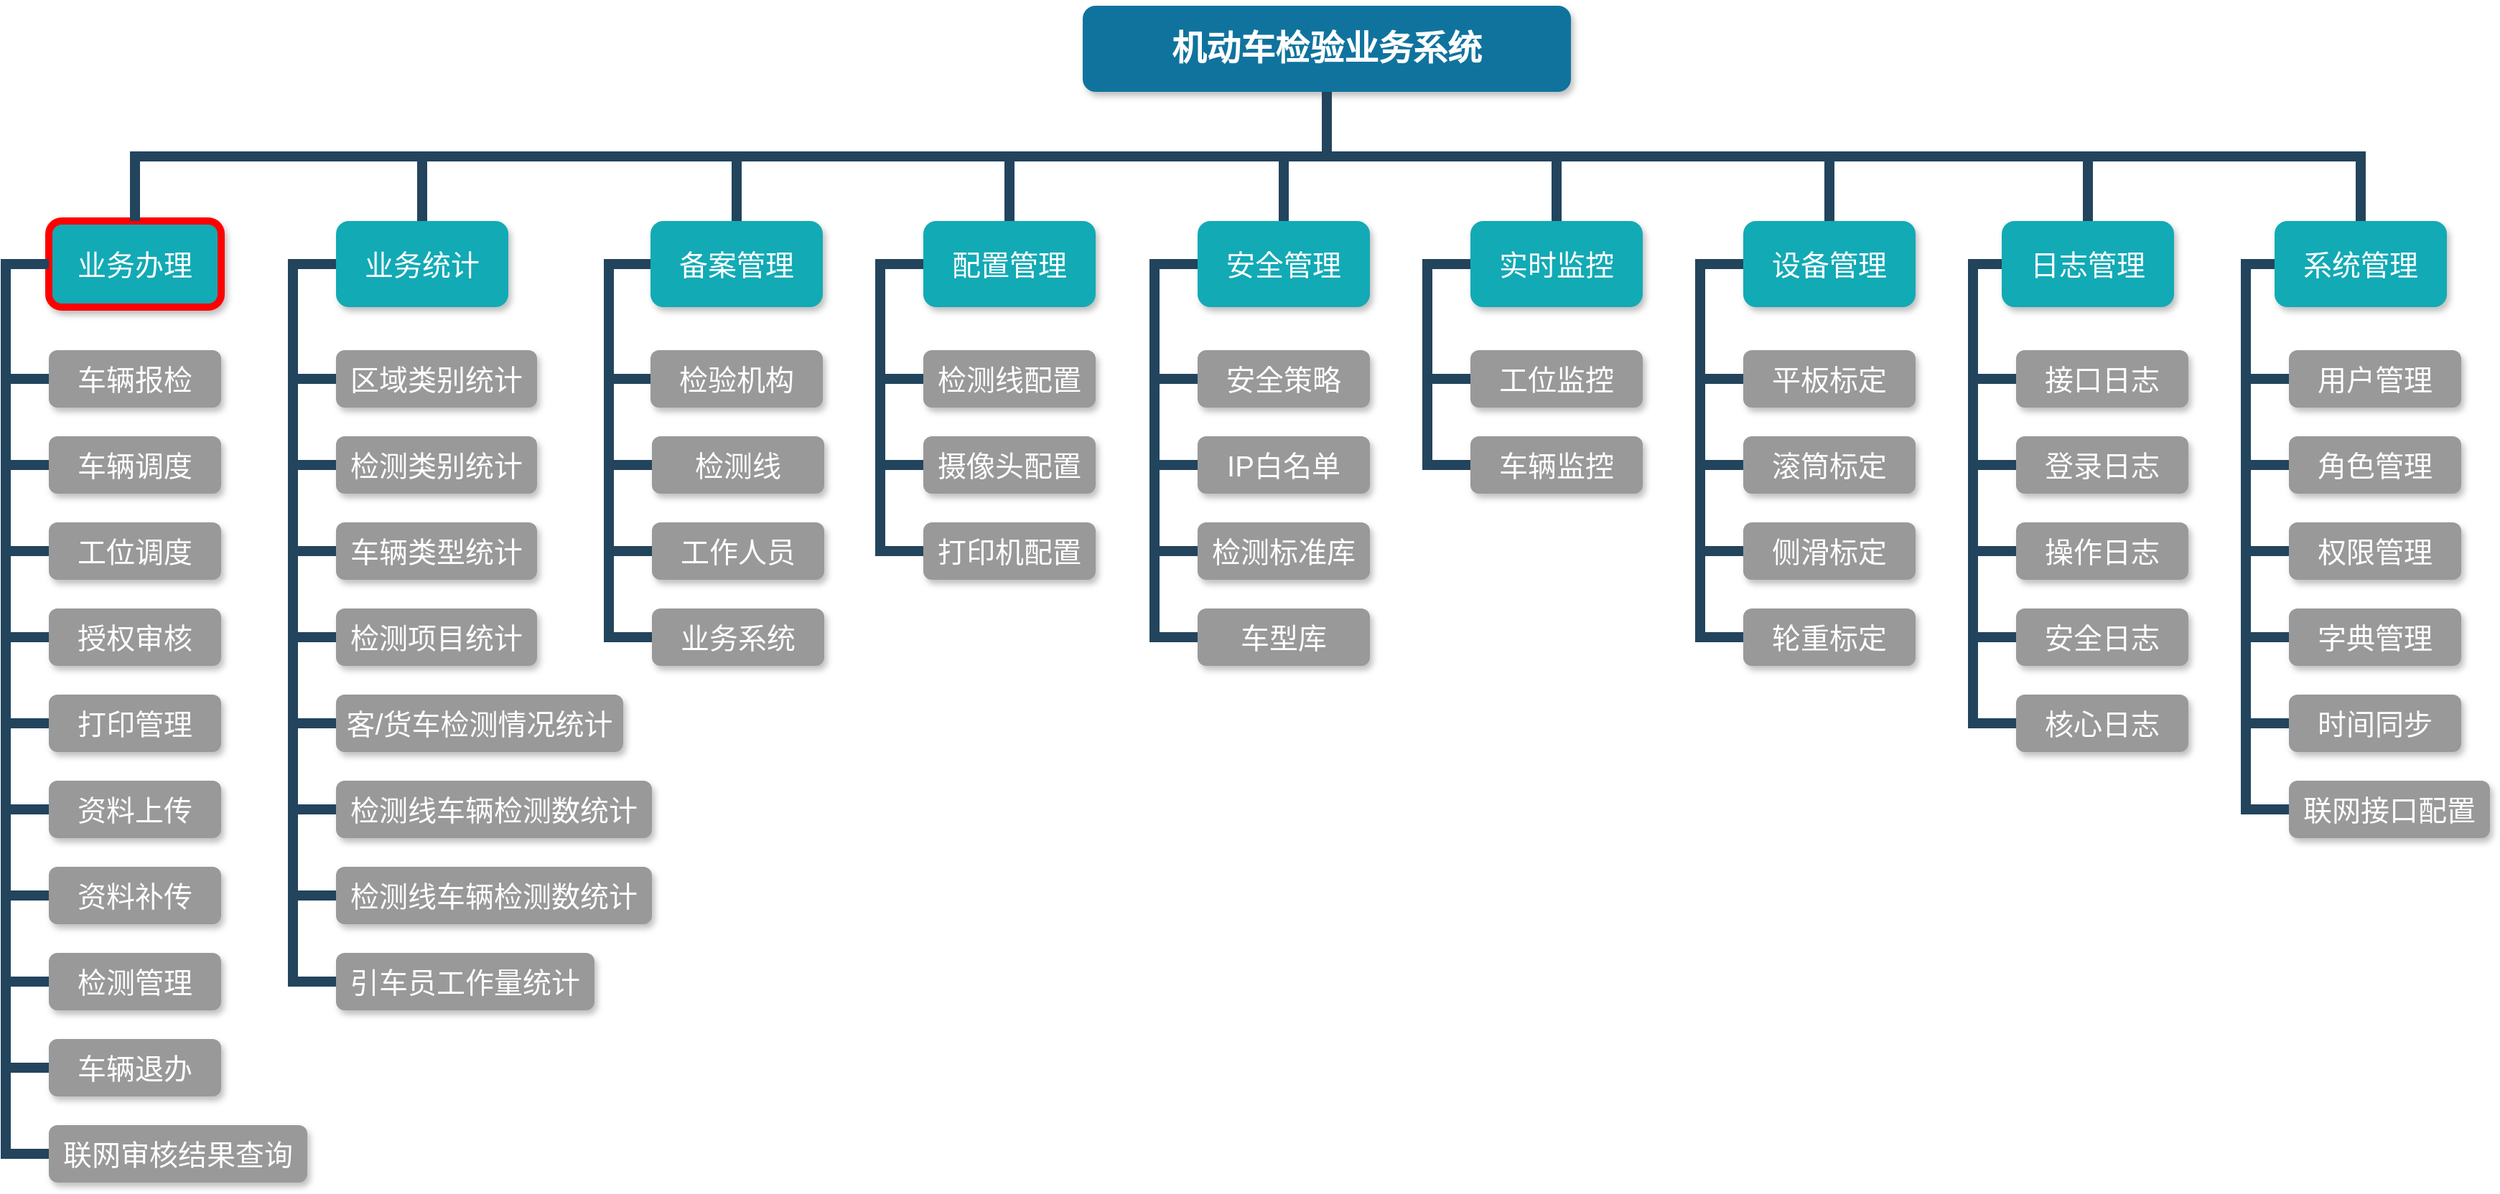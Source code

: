 <mxfile version="14.4.2" type="github">
  <diagram name="Page-1" id="64c3da0e-402f-94eb-ee01-a36477274f13">
    <mxGraphModel dx="2164" dy="1130" grid="1" gridSize="10" guides="1" tooltips="1" connect="1" arrows="1" fold="1" page="1" pageScale="1" pageWidth="1169" pageHeight="826" background="#ffffff" math="0" shadow="0">
      <root>
        <mxCell id="0" />
        <mxCell id="1" parent="0" />
        <mxCell id="2" value="机动车检验业务系统" style="whiteSpace=wrap;rounded=1;shadow=1;fillColor=#10739E;strokeColor=none;fontColor=#FFFFFF;fontStyle=1;fontSize=24;strokeWidth=7;" parent="1" vertex="1">
          <mxGeometry x="1160" y="60" width="340" height="60" as="geometry" />
        </mxCell>
        <mxCell id="10" value="业务办理" style="whiteSpace=wrap;rounded=1;fillColor=#12AAB5;shadow=1;fontColor=#FFFFFF;fontSize=20;strokeWidth=5;strokeColor=#FF0000;" parent="1" vertex="1">
          <mxGeometry x="440" y="210.0" width="120" height="60" as="geometry" />
        </mxCell>
        <mxCell id="12" value="业务统计" style="whiteSpace=wrap;rounded=1;fillColor=#12AAB5;strokeColor=none;shadow=1;fontColor=#FFFFFF;fontSize=20;strokeWidth=7;" parent="1" vertex="1">
          <mxGeometry x="640" y="210.0" width="120" height="60" as="geometry" />
        </mxCell>
        <mxCell id="23" value="车辆报检" style="whiteSpace=wrap;rounded=1;fillColor=#999999;strokeColor=none;shadow=1;fontColor=#FFFFFF;fontStyle=0;strokeWidth=7;fontSize=20;" parent="1" vertex="1">
          <mxGeometry x="440" y="300" width="120" height="40" as="geometry" />
        </mxCell>
        <mxCell id="24" value="车辆调度" style="whiteSpace=wrap;rounded=1;fillColor=#999999;strokeColor=none;shadow=1;fontColor=#FFFFFF;fontStyle=0;strokeWidth=7;fontSize=20;" parent="1" vertex="1">
          <mxGeometry x="440" y="360" width="120" height="40" as="geometry" />
        </mxCell>
        <mxCell id="25" value="工位调度" style="whiteSpace=wrap;rounded=1;fillColor=#999999;strokeColor=none;shadow=1;fontColor=#FFFFFF;fontStyle=0;strokeWidth=7;fontSize=20;" parent="1" vertex="1">
          <mxGeometry x="440" y="420" width="120" height="40" as="geometry" />
        </mxCell>
        <mxCell id="26" value="授权审核" style="whiteSpace=wrap;rounded=1;fillColor=#999999;strokeColor=none;shadow=1;fontColor=#FFFFFF;fontStyle=0;strokeWidth=7;fontSize=20;" parent="1" vertex="1">
          <mxGeometry x="440" y="480" width="120" height="40" as="geometry" />
        </mxCell>
        <mxCell id="27" value="打印管理" style="whiteSpace=wrap;rounded=1;fillColor=#999999;strokeColor=none;shadow=1;fontColor=#FFFFFF;fontStyle=0;strokeWidth=7;fontSize=20;" parent="1" vertex="1">
          <mxGeometry x="440" y="540" width="120" height="40" as="geometry" />
        </mxCell>
        <mxCell id="38" value="区域类别统计" style="whiteSpace=wrap;rounded=1;fillColor=#999999;strokeColor=none;shadow=1;fontColor=#FFFFFF;fontStyle=0;strokeWidth=7;fontSize=20;" parent="1" vertex="1">
          <mxGeometry x="640" y="300" width="140" height="40" as="geometry" />
        </mxCell>
        <mxCell id="39" value="检测类别统计" style="whiteSpace=wrap;rounded=1;fillColor=#999999;strokeColor=none;shadow=1;fontColor=#FFFFFF;fontStyle=0;strokeWidth=7;fontSize=20;" parent="1" vertex="1">
          <mxGeometry x="640" y="360" width="140" height="40" as="geometry" />
        </mxCell>
        <mxCell id="40" value="车辆类型统计" style="whiteSpace=wrap;rounded=1;fillColor=#999999;strokeColor=none;shadow=1;fontColor=#FFFFFF;fontStyle=0;strokeWidth=7;fontSize=20;" parent="1" vertex="1">
          <mxGeometry x="640" y="420" width="140" height="40" as="geometry" />
        </mxCell>
        <mxCell id="41" value="检测项目统计" style="whiteSpace=wrap;rounded=1;fillColor=#999999;strokeColor=none;shadow=1;fontColor=#FFFFFF;fontStyle=0;strokeWidth=7;fontSize=20;" parent="1" vertex="1">
          <mxGeometry x="640" y="480" width="140" height="40" as="geometry" />
        </mxCell>
        <mxCell id="42" value="客/货车检测情况统计" style="whiteSpace=wrap;rounded=1;fillColor=#999999;strokeColor=none;shadow=1;fontColor=#FFFFFF;fontStyle=0;strokeWidth=7;fontSize=20;" parent="1" vertex="1">
          <mxGeometry x="640" y="540" width="200" height="40" as="geometry" />
        </mxCell>
        <mxCell id="43" value="备案管理" style="whiteSpace=wrap;rounded=1;fillColor=#12AAB5;strokeColor=none;shadow=1;fontColor=#FFFFFF;fontSize=20;strokeWidth=7;" parent="1" vertex="1">
          <mxGeometry x="859.0" y="210.0" width="120" height="60" as="geometry" />
        </mxCell>
        <mxCell id="44" value="配置管理" style="whiteSpace=wrap;rounded=1;fillColor=#12AAB5;strokeColor=none;shadow=1;fontColor=#FFFFFF;fontSize=20;strokeWidth=7;" parent="1" vertex="1">
          <mxGeometry x="1049.0" y="210.0" width="120" height="60" as="geometry" />
        </mxCell>
        <mxCell id="45" value="检验机构" style="whiteSpace=wrap;rounded=1;fillColor=#999999;strokeColor=none;shadow=1;fontColor=#FFFFFF;fontStyle=0;strokeWidth=7;fontSize=20;" parent="1" vertex="1">
          <mxGeometry x="859" y="300" width="120" height="40" as="geometry" />
        </mxCell>
        <mxCell id="46" value="检测线" style="whiteSpace=wrap;rounded=1;fillColor=#999999;strokeColor=none;shadow=1;fontColor=#FFFFFF;fontStyle=0;strokeWidth=7;fontSize=20;" parent="1" vertex="1">
          <mxGeometry x="860" y="360" width="120" height="40" as="geometry" />
        </mxCell>
        <mxCell id="47" value="工作人员" style="whiteSpace=wrap;rounded=1;fillColor=#999999;strokeColor=none;shadow=1;fontColor=#FFFFFF;fontStyle=0;strokeWidth=7;fontSize=20;" parent="1" vertex="1">
          <mxGeometry x="860" y="420" width="120" height="40" as="geometry" />
        </mxCell>
        <mxCell id="48" value="业务系统" style="whiteSpace=wrap;rounded=1;fillColor=#999999;strokeColor=none;shadow=1;fontColor=#FFFFFF;fontStyle=0;strokeWidth=7;fontSize=20;" parent="1" vertex="1">
          <mxGeometry x="860" y="480" width="120" height="40" as="geometry" />
        </mxCell>
        <mxCell id="50" value="检测线配置" style="whiteSpace=wrap;rounded=1;fillColor=#999999;strokeColor=none;shadow=1;fontColor=#FFFFFF;fontStyle=0;strokeWidth=7;fontSize=20;" parent="1" vertex="1">
          <mxGeometry x="1049" y="300" width="120" height="40" as="geometry" />
        </mxCell>
        <mxCell id="51" value="摄像头配置" style="whiteSpace=wrap;rounded=1;fillColor=#999999;strokeColor=none;shadow=1;fontColor=#FFFFFF;fontStyle=0;strokeWidth=7;fontSize=20;" parent="1" vertex="1">
          <mxGeometry x="1049" y="360" width="120" height="40" as="geometry" />
        </mxCell>
        <mxCell id="52" value="打印机配置" style="whiteSpace=wrap;rounded=1;fillColor=#999999;strokeColor=none;shadow=1;fontColor=#FFFFFF;fontStyle=0;strokeWidth=7;fontSize=20;" parent="1" vertex="1">
          <mxGeometry x="1049" y="420" width="120" height="40" as="geometry" />
        </mxCell>
        <mxCell id="105" value="" style="edgeStyle=elbowEdgeStyle;elbow=horizontal;rounded=0;fontColor=#000000;endArrow=none;endFill=0;strokeWidth=7;strokeColor=#23445D;" parent="1" source="10" target="23" edge="1">
          <mxGeometry width="100" height="100" relative="1" as="geometry">
            <mxPoint x="370" y="390" as="sourcePoint" />
            <mxPoint x="470" y="290" as="targetPoint" />
            <Array as="points">
              <mxPoint x="410" y="290" />
            </Array>
          </mxGeometry>
        </mxCell>
        <mxCell id="106" value="" style="edgeStyle=elbowEdgeStyle;elbow=horizontal;rounded=0;fontColor=#000000;endArrow=none;endFill=0;strokeWidth=7;strokeColor=#23445D;" parent="1" source="10" target="24" edge="1">
          <mxGeometry width="100" height="100" relative="1" as="geometry">
            <mxPoint x="440" y="250" as="sourcePoint" />
            <mxPoint x="440" y="350" as="targetPoint" />
            <Array as="points">
              <mxPoint x="410" y="310" />
            </Array>
          </mxGeometry>
        </mxCell>
        <mxCell id="107" value="" style="edgeStyle=elbowEdgeStyle;elbow=horizontal;rounded=0;fontColor=#000000;endArrow=none;endFill=0;strokeWidth=7;strokeColor=#23445D;" parent="1" source="10" target="27" edge="1">
          <mxGeometry width="100" height="100" relative="1" as="geometry">
            <mxPoint x="440" y="250" as="sourcePoint" />
            <mxPoint x="440" y="350" as="targetPoint" />
            <Array as="points">
              <mxPoint x="410" y="450" />
            </Array>
          </mxGeometry>
        </mxCell>
        <mxCell id="109" value="" style="edgeStyle=elbowEdgeStyle;elbow=horizontal;rounded=0;fontColor=#000000;endArrow=none;endFill=0;strokeWidth=7;strokeColor=#23445D;" parent="1" source="10" target="26" edge="1">
          <mxGeometry width="100" height="100" relative="1" as="geometry">
            <mxPoint x="460" y="270" as="sourcePoint" />
            <mxPoint x="460" y="370" as="targetPoint" />
            <Array as="points">
              <mxPoint x="410" y="320" />
            </Array>
          </mxGeometry>
        </mxCell>
        <mxCell id="110" value="" style="edgeStyle=elbowEdgeStyle;elbow=horizontal;rounded=0;fontColor=#000000;endArrow=none;endFill=0;strokeWidth=7;strokeColor=#23445D;" parent="1" source="10" target="25" edge="1">
          <mxGeometry width="100" height="100" relative="1" as="geometry">
            <mxPoint x="470" y="280" as="sourcePoint" />
            <mxPoint x="470" y="380" as="targetPoint" />
            <Array as="points">
              <mxPoint x="410" y="340" />
            </Array>
          </mxGeometry>
        </mxCell>
        <mxCell id="111" value="" style="edgeStyle=elbowEdgeStyle;elbow=horizontal;rounded=0;fontColor=#000000;endArrow=none;endFill=0;strokeWidth=7;strokeColor=#23445D;" parent="1" target="38" edge="1">
          <mxGeometry width="100" height="100" relative="1" as="geometry">
            <mxPoint x="620" y="240.0" as="sourcePoint" />
            <mxPoint x="620" y="340.0" as="targetPoint" />
            <Array as="points">
              <mxPoint x="610" y="290" />
            </Array>
          </mxGeometry>
        </mxCell>
        <mxCell id="112" value="" style="edgeStyle=elbowEdgeStyle;elbow=horizontal;rounded=0;fontColor=#000000;endArrow=none;endFill=0;strokeWidth=7;strokeColor=#23445D;" parent="1" source="12" target="39" edge="1">
          <mxGeometry width="100" height="100" relative="1" as="geometry">
            <mxPoint x="620" y="240.0" as="sourcePoint" />
            <mxPoint x="620" y="420.0" as="targetPoint" />
            <Array as="points">
              <mxPoint x="610" y="330" />
            </Array>
          </mxGeometry>
        </mxCell>
        <mxCell id="113" value="" style="edgeStyle=elbowEdgeStyle;elbow=horizontal;rounded=0;fontColor=#000000;endArrow=none;endFill=0;strokeWidth=7;strokeColor=#23445D;" parent="1" source="12" target="42" edge="1">
          <mxGeometry width="100" height="100" relative="1" as="geometry">
            <mxPoint x="620" y="240.0" as="sourcePoint" />
            <mxPoint x="620.0" y="660.0" as="targetPoint" />
            <Array as="points">
              <mxPoint x="610" y="450" />
            </Array>
          </mxGeometry>
        </mxCell>
        <mxCell id="114" value="" style="edgeStyle=elbowEdgeStyle;elbow=horizontal;rounded=0;fontColor=#000000;endArrow=none;endFill=0;strokeWidth=7;strokeColor=#23445D;" parent="1" source="12" target="41" edge="1">
          <mxGeometry width="100" height="100" relative="1" as="geometry">
            <mxPoint x="620" y="240.0" as="sourcePoint" />
            <mxPoint x="620.0" y="580.0" as="targetPoint" />
            <Array as="points">
              <mxPoint x="610" y="410" />
            </Array>
          </mxGeometry>
        </mxCell>
        <mxCell id="115" value="" style="edgeStyle=elbowEdgeStyle;elbow=horizontal;rounded=0;fontColor=#000000;endArrow=none;endFill=0;strokeWidth=7;strokeColor=#23445D;" parent="1" source="12" target="40" edge="1">
          <mxGeometry width="100" height="100" relative="1" as="geometry">
            <mxPoint x="620" y="240.0" as="sourcePoint" />
            <mxPoint x="620" y="500.0" as="targetPoint" />
            <Array as="points">
              <mxPoint x="610" y="370" />
            </Array>
          </mxGeometry>
        </mxCell>
        <mxCell id="118" value="" style="edgeStyle=elbowEdgeStyle;elbow=horizontal;rounded=0;fontColor=#000000;endArrow=none;endFill=0;strokeWidth=7;strokeColor=#23445D;" parent="1" source="43" target="45" edge="1">
          <mxGeometry width="100" height="100" relative="1" as="geometry">
            <mxPoint x="830" y="240.0" as="sourcePoint" />
            <mxPoint x="840.0" y="340" as="targetPoint" />
            <Array as="points">
              <mxPoint x="830" y="290" />
            </Array>
          </mxGeometry>
        </mxCell>
        <mxCell id="119" value="" style="edgeStyle=elbowEdgeStyle;elbow=horizontal;rounded=0;fontColor=#000000;endArrow=none;endFill=0;strokeWidth=7;strokeColor=#23445D;" parent="1" source="43" target="46" edge="1">
          <mxGeometry width="100" height="100" relative="1" as="geometry">
            <mxPoint x="840" y="240" as="sourcePoint" />
            <mxPoint x="840.0" y="420" as="targetPoint" />
            <Array as="points">
              <mxPoint x="830" y="330" />
            </Array>
          </mxGeometry>
        </mxCell>
        <mxCell id="121" value="" style="edgeStyle=elbowEdgeStyle;elbow=horizontal;rounded=0;fontColor=#000000;endArrow=none;endFill=0;strokeWidth=7;strokeColor=#23445D;" parent="1" source="43" target="48" edge="1">
          <mxGeometry width="100" height="100" relative="1" as="geometry">
            <mxPoint x="840" y="240" as="sourcePoint" />
            <mxPoint x="840" y="580" as="targetPoint" />
            <Array as="points">
              <mxPoint x="830" y="410" />
            </Array>
          </mxGeometry>
        </mxCell>
        <mxCell id="122" value="" style="edgeStyle=elbowEdgeStyle;elbow=horizontal;rounded=0;fontColor=#000000;endArrow=none;endFill=0;strokeWidth=7;strokeColor=#23445D;" parent="1" source="43" target="47" edge="1">
          <mxGeometry width="100" height="100" relative="1" as="geometry">
            <mxPoint x="840" y="240" as="sourcePoint" />
            <mxPoint x="840.0" y="500" as="targetPoint" />
            <Array as="points">
              <mxPoint x="830" y="380" />
            </Array>
          </mxGeometry>
        </mxCell>
        <mxCell id="123" value="" style="edgeStyle=elbowEdgeStyle;elbow=horizontal;rounded=0;fontColor=#000000;endArrow=none;endFill=0;strokeWidth=7;strokeColor=#23445D;" parent="1" source="44" target="50" edge="1">
          <mxGeometry width="100" height="100" relative="1" as="geometry">
            <mxPoint x="1009" y="240.0" as="sourcePoint" />
            <mxPoint x="1019.0" y="340" as="targetPoint" />
            <Array as="points">
              <mxPoint x="1019" y="290" />
            </Array>
          </mxGeometry>
        </mxCell>
        <mxCell id="124" value="" style="edgeStyle=elbowEdgeStyle;elbow=horizontal;rounded=0;fontColor=#000000;endArrow=none;endFill=0;strokeWidth=7;strokeColor=#23445D;" parent="1" source="44" target="51" edge="1">
          <mxGeometry width="100" height="100" relative="1" as="geometry">
            <mxPoint x="1019" y="240" as="sourcePoint" />
            <mxPoint x="1019.0" y="420" as="targetPoint" />
            <Array as="points">
              <mxPoint x="1019" y="330" />
            </Array>
          </mxGeometry>
        </mxCell>
        <mxCell id="127" value="" style="edgeStyle=elbowEdgeStyle;elbow=horizontal;rounded=0;fontColor=#000000;endArrow=none;endFill=0;strokeWidth=7;strokeColor=#23445D;" parent="1" source="44" target="52" edge="1">
          <mxGeometry width="100" height="100" relative="1" as="geometry">
            <mxPoint x="1019" y="240" as="sourcePoint" />
            <mxPoint x="1019.0" y="500" as="targetPoint" />
            <Array as="points">
              <mxPoint x="1019" y="380" />
            </Array>
          </mxGeometry>
        </mxCell>
        <mxCell id="133" value="安全管理" style="whiteSpace=wrap;rounded=1;fillColor=#12AAB5;strokeColor=none;shadow=1;fontColor=#FFFFFF;fontSize=20;strokeWidth=7;" parent="1" vertex="1">
          <mxGeometry x="1240.0" y="210.0" width="120" height="60" as="geometry" />
        </mxCell>
        <mxCell id="134" value="实时监控" style="whiteSpace=wrap;rounded=1;fillColor=#12AAB5;strokeColor=none;shadow=1;fontColor=#FFFFFF;fontSize=20;strokeWidth=7;" parent="1" vertex="1">
          <mxGeometry x="1430.0" y="210.0" width="120" height="60" as="geometry" />
        </mxCell>
        <mxCell id="135" value="安全策略" style="whiteSpace=wrap;rounded=1;fillColor=#999999;strokeColor=none;shadow=1;fontColor=#FFFFFF;fontStyle=0;strokeWidth=7;fontSize=20;" parent="1" vertex="1">
          <mxGeometry x="1240" y="300" width="120" height="40" as="geometry" />
        </mxCell>
        <mxCell id="136" value="IP白名单" style="whiteSpace=wrap;rounded=1;fillColor=#999999;strokeColor=none;shadow=1;fontColor=#FFFFFF;fontStyle=0;strokeWidth=7;fontSize=20;" parent="1" vertex="1">
          <mxGeometry x="1240" y="360" width="120" height="40" as="geometry" />
        </mxCell>
        <mxCell id="137" value="检测标准库" style="whiteSpace=wrap;rounded=1;fillColor=#999999;strokeColor=none;shadow=1;fontColor=#FFFFFF;fontStyle=0;strokeWidth=7;fontSize=20;" parent="1" vertex="1">
          <mxGeometry x="1240" y="420" width="120" height="40" as="geometry" />
        </mxCell>
        <mxCell id="138" value="车型库" style="whiteSpace=wrap;rounded=1;fillColor=#999999;strokeColor=none;shadow=1;fontColor=#FFFFFF;fontStyle=0;strokeWidth=7;fontSize=20;" parent="1" vertex="1">
          <mxGeometry x="1240" y="480" width="120" height="40" as="geometry" />
        </mxCell>
        <mxCell id="140" value="工位监控" style="whiteSpace=wrap;rounded=1;fillColor=#999999;strokeColor=none;shadow=1;fontColor=#FFFFFF;fontStyle=0;strokeWidth=7;fontSize=20;" parent="1" vertex="1">
          <mxGeometry x="1430" y="300" width="120" height="40" as="geometry" />
        </mxCell>
        <mxCell id="141" value="车辆监控" style="whiteSpace=wrap;rounded=1;fillColor=#999999;strokeColor=none;shadow=1;fontColor=#FFFFFF;fontStyle=0;strokeWidth=7;fontSize=20;" parent="1" vertex="1">
          <mxGeometry x="1430" y="360" width="120" height="40" as="geometry" />
        </mxCell>
        <mxCell id="145" value="" style="edgeStyle=elbowEdgeStyle;elbow=horizontal;rounded=0;fontColor=#000000;endArrow=none;endFill=0;strokeWidth=7;strokeColor=#23445D;" parent="1" source="133" target="135" edge="1">
          <mxGeometry width="100" height="100" relative="1" as="geometry">
            <mxPoint x="1210" y="240.0" as="sourcePoint" />
            <mxPoint x="1220.0" y="340" as="targetPoint" />
            <Array as="points">
              <mxPoint x="1210" y="290" />
            </Array>
          </mxGeometry>
        </mxCell>
        <mxCell id="146" value="" style="edgeStyle=elbowEdgeStyle;elbow=horizontal;rounded=0;fontColor=#000000;endArrow=none;endFill=0;strokeWidth=7;strokeColor=#23445D;" parent="1" source="133" target="136" edge="1">
          <mxGeometry width="100" height="100" relative="1" as="geometry">
            <mxPoint x="1220" y="240" as="sourcePoint" />
            <mxPoint x="1220.0" y="420" as="targetPoint" />
            <Array as="points">
              <mxPoint x="1210" y="330" />
            </Array>
          </mxGeometry>
        </mxCell>
        <mxCell id="148" value="" style="edgeStyle=elbowEdgeStyle;elbow=horizontal;rounded=0;fontColor=#000000;endArrow=none;endFill=0;strokeWidth=7;strokeColor=#23445D;" parent="1" source="133" target="138" edge="1">
          <mxGeometry width="100" height="100" relative="1" as="geometry">
            <mxPoint x="1220" y="240" as="sourcePoint" />
            <mxPoint x="1220" y="580" as="targetPoint" />
            <Array as="points">
              <mxPoint x="1210" y="410" />
            </Array>
          </mxGeometry>
        </mxCell>
        <mxCell id="149" value="" style="edgeStyle=elbowEdgeStyle;elbow=horizontal;rounded=0;fontColor=#000000;endArrow=none;endFill=0;strokeWidth=7;strokeColor=#23445D;" parent="1" source="133" target="137" edge="1">
          <mxGeometry width="100" height="100" relative="1" as="geometry">
            <mxPoint x="1220" y="240" as="sourcePoint" />
            <mxPoint x="1220.0" y="500" as="targetPoint" />
            <Array as="points">
              <mxPoint x="1210" y="380" />
            </Array>
          </mxGeometry>
        </mxCell>
        <mxCell id="150" value="" style="edgeStyle=elbowEdgeStyle;elbow=horizontal;rounded=0;fontColor=#000000;endArrow=none;endFill=0;strokeWidth=7;strokeColor=#23445D;" parent="1" source="134" target="140" edge="1">
          <mxGeometry width="100" height="100" relative="1" as="geometry">
            <mxPoint x="1390" y="240.0" as="sourcePoint" />
            <mxPoint x="1400.0" y="340" as="targetPoint" />
            <Array as="points">
              <mxPoint x="1400" y="290" />
            </Array>
          </mxGeometry>
        </mxCell>
        <mxCell id="151" value="" style="edgeStyle=elbowEdgeStyle;elbow=horizontal;rounded=0;fontColor=#000000;endArrow=none;endFill=0;strokeWidth=7;strokeColor=#23445D;" parent="1" source="134" target="141" edge="1">
          <mxGeometry width="100" height="100" relative="1" as="geometry">
            <mxPoint x="1400" y="240" as="sourcePoint" />
            <mxPoint x="1400.0" y="420" as="targetPoint" />
            <Array as="points">
              <mxPoint x="1400" y="330" />
            </Array>
          </mxGeometry>
        </mxCell>
        <mxCell id="155" value="设备管理" style="whiteSpace=wrap;rounded=1;fillColor=#12AAB5;strokeColor=none;shadow=1;fontColor=#FFFFFF;fontSize=20;strokeWidth=7;" parent="1" vertex="1">
          <mxGeometry x="1620.0" y="210.0" width="120" height="60" as="geometry" />
        </mxCell>
        <mxCell id="156" value="日志管理" style="whiteSpace=wrap;rounded=1;fillColor=#12AAB5;strokeColor=none;shadow=1;fontColor=#FFFFFF;fontSize=20;strokeWidth=7;" parent="1" vertex="1">
          <mxGeometry x="1800.0" y="210.0" width="120" height="60" as="geometry" />
        </mxCell>
        <mxCell id="157" value="平板标定" style="whiteSpace=wrap;rounded=1;fillColor=#999999;strokeColor=none;shadow=1;fontColor=#FFFFFF;fontStyle=0;strokeWidth=7;fontSize=20;" parent="1" vertex="1">
          <mxGeometry x="1620" y="300" width="120" height="40" as="geometry" />
        </mxCell>
        <mxCell id="158" value="滚筒标定" style="whiteSpace=wrap;rounded=1;fillColor=#999999;strokeColor=none;shadow=1;fontColor=#FFFFFF;fontStyle=0;strokeWidth=7;fontSize=20;" parent="1" vertex="1">
          <mxGeometry x="1620" y="360" width="120" height="40" as="geometry" />
        </mxCell>
        <mxCell id="159" value="侧滑标定" style="whiteSpace=wrap;rounded=1;fillColor=#999999;strokeColor=none;shadow=1;fontColor=#FFFFFF;fontStyle=0;strokeWidth=7;fontSize=20;" parent="1" vertex="1">
          <mxGeometry x="1620" y="420" width="120" height="40" as="geometry" />
        </mxCell>
        <mxCell id="160" value="轮重标定" style="whiteSpace=wrap;rounded=1;fillColor=#999999;strokeColor=none;shadow=1;fontColor=#FFFFFF;fontStyle=0;strokeWidth=7;fontSize=20;" parent="1" vertex="1">
          <mxGeometry x="1620" y="480" width="120" height="40" as="geometry" />
        </mxCell>
        <mxCell id="162" value="接口日志" style="whiteSpace=wrap;rounded=1;fillColor=#999999;strokeColor=none;shadow=1;fontColor=#FFFFFF;fontStyle=0;strokeWidth=7;fontSize=20;" parent="1" vertex="1">
          <mxGeometry x="1810" y="300" width="120" height="40" as="geometry" />
        </mxCell>
        <mxCell id="163" value="登录日志" style="whiteSpace=wrap;rounded=1;fillColor=#999999;strokeColor=none;shadow=1;fontColor=#FFFFFF;fontStyle=0;strokeWidth=7;fontSize=20;" parent="1" vertex="1">
          <mxGeometry x="1810" y="360" width="120" height="40" as="geometry" />
        </mxCell>
        <mxCell id="164" value="操作日志" style="whiteSpace=wrap;rounded=1;fillColor=#999999;strokeColor=none;shadow=1;fontColor=#FFFFFF;fontStyle=0;strokeWidth=7;fontSize=20;" parent="1" vertex="1">
          <mxGeometry x="1810" y="420" width="120" height="40" as="geometry" />
        </mxCell>
        <mxCell id="165" value="安全日志" style="whiteSpace=wrap;rounded=1;fillColor=#999999;strokeColor=none;shadow=1;fontColor=#FFFFFF;fontStyle=0;strokeWidth=7;fontSize=20;" parent="1" vertex="1">
          <mxGeometry x="1810" y="480" width="120" height="40" as="geometry" />
        </mxCell>
        <mxCell id="166" value="核心日志" style="whiteSpace=wrap;rounded=1;fillColor=#999999;strokeColor=none;shadow=1;fontColor=#FFFFFF;fontStyle=0;strokeWidth=7;fontSize=20;" parent="1" vertex="1">
          <mxGeometry x="1810" y="540" width="120" height="40" as="geometry" />
        </mxCell>
        <mxCell id="167" value="" style="edgeStyle=elbowEdgeStyle;elbow=horizontal;rounded=0;fontColor=#000000;endArrow=none;endFill=0;strokeWidth=7;strokeColor=#23445D;" parent="1" source="155" target="157" edge="1">
          <mxGeometry width="100" height="100" relative="1" as="geometry">
            <mxPoint x="1590" y="240.0" as="sourcePoint" />
            <mxPoint x="1600.0" y="340.0" as="targetPoint" />
            <Array as="points">
              <mxPoint x="1590" y="290.0" />
            </Array>
          </mxGeometry>
        </mxCell>
        <mxCell id="168" value="" style="edgeStyle=elbowEdgeStyle;elbow=horizontal;rounded=0;fontColor=#000000;endArrow=none;endFill=0;strokeWidth=7;strokeColor=#23445D;" parent="1" source="155" target="158" edge="1">
          <mxGeometry width="100" height="100" relative="1" as="geometry">
            <mxPoint x="1600" y="240.0" as="sourcePoint" />
            <mxPoint x="1600.0" y="420.0" as="targetPoint" />
            <Array as="points">
              <mxPoint x="1590" y="330.0" />
            </Array>
          </mxGeometry>
        </mxCell>
        <mxCell id="170" value="" style="edgeStyle=elbowEdgeStyle;elbow=horizontal;rounded=0;fontColor=#000000;endArrow=none;endFill=0;strokeWidth=7;strokeColor=#23445D;" parent="1" source="155" target="160" edge="1">
          <mxGeometry width="100" height="100" relative="1" as="geometry">
            <mxPoint x="1600" y="240.0" as="sourcePoint" />
            <mxPoint x="1600" y="580.0" as="targetPoint" />
            <Array as="points">
              <mxPoint x="1590" y="410.0" />
            </Array>
          </mxGeometry>
        </mxCell>
        <mxCell id="171" value="" style="edgeStyle=elbowEdgeStyle;elbow=horizontal;rounded=0;fontColor=#000000;endArrow=none;endFill=0;strokeWidth=7;strokeColor=#23445D;" parent="1" source="155" target="159" edge="1">
          <mxGeometry width="100" height="100" relative="1" as="geometry">
            <mxPoint x="1600" y="240.0" as="sourcePoint" />
            <mxPoint x="1600.0" y="500.0" as="targetPoint" />
            <Array as="points">
              <mxPoint x="1590" y="380.0" />
            </Array>
          </mxGeometry>
        </mxCell>
        <mxCell id="172" value="" style="edgeStyle=elbowEdgeStyle;elbow=horizontal;rounded=0;fontColor=#000000;endArrow=none;endFill=0;strokeWidth=7;strokeColor=#23445D;" parent="1" source="156" target="162" edge="1">
          <mxGeometry width="100" height="100" relative="1" as="geometry">
            <mxPoint x="1770" y="240.0" as="sourcePoint" />
            <mxPoint x="1780.0" y="340.0" as="targetPoint" />
            <Array as="points">
              <mxPoint x="1780" y="290.0" />
            </Array>
          </mxGeometry>
        </mxCell>
        <mxCell id="173" value="" style="edgeStyle=elbowEdgeStyle;elbow=horizontal;rounded=0;fontColor=#000000;endArrow=none;endFill=0;strokeWidth=7;strokeColor=#23445D;" parent="1" source="156" target="163" edge="1">
          <mxGeometry width="100" height="100" relative="1" as="geometry">
            <mxPoint x="1780" y="240.0" as="sourcePoint" />
            <mxPoint x="1780.0" y="420.0" as="targetPoint" />
            <Array as="points">
              <mxPoint x="1780" y="330.0" />
            </Array>
          </mxGeometry>
        </mxCell>
        <mxCell id="174" value="" style="edgeStyle=elbowEdgeStyle;elbow=horizontal;rounded=0;fontColor=#000000;endArrow=none;endFill=0;strokeWidth=7;strokeColor=#23445D;" parent="1" source="156" target="166" edge="1">
          <mxGeometry width="100" height="100" relative="1" as="geometry">
            <mxPoint x="1780" y="240.0" as="sourcePoint" />
            <mxPoint x="1780" y="660.0" as="targetPoint" />
            <Array as="points">
              <mxPoint x="1780" y="450.0" />
            </Array>
          </mxGeometry>
        </mxCell>
        <mxCell id="175" value="" style="edgeStyle=elbowEdgeStyle;elbow=horizontal;rounded=0;fontColor=#000000;endArrow=none;endFill=0;strokeWidth=7;strokeColor=#23445D;" parent="1" source="156" target="165" edge="1">
          <mxGeometry width="100" height="100" relative="1" as="geometry">
            <mxPoint x="1780" y="240.0" as="sourcePoint" />
            <mxPoint x="1780" y="580.0" as="targetPoint" />
            <Array as="points">
              <mxPoint x="1780" y="410.0" />
            </Array>
          </mxGeometry>
        </mxCell>
        <mxCell id="176" value="" style="edgeStyle=elbowEdgeStyle;elbow=horizontal;rounded=0;fontColor=#000000;endArrow=none;endFill=0;strokeWidth=7;strokeColor=#23445D;" parent="1" source="156" target="164" edge="1">
          <mxGeometry width="100" height="100" relative="1" as="geometry">
            <mxPoint x="1780" y="240.0" as="sourcePoint" />
            <mxPoint x="1780.0" y="500.0" as="targetPoint" />
            <Array as="points">
              <mxPoint x="1780" y="380.0" />
            </Array>
          </mxGeometry>
        </mxCell>
        <mxCell id="177" value="系统管理" style="whiteSpace=wrap;rounded=1;fillColor=#12AAB5;strokeColor=none;shadow=1;fontColor=#FFFFFF;fontSize=20;strokeWidth=7;" parent="1" vertex="1">
          <mxGeometry x="1990" y="210.0" width="120" height="60" as="geometry" />
        </mxCell>
        <mxCell id="179" value="用户管理" style="whiteSpace=wrap;rounded=1;fillColor=#999999;strokeColor=none;shadow=1;fontColor=#FFFFFF;fontStyle=0;strokeWidth=7;fontSize=20;" parent="1" vertex="1">
          <mxGeometry x="2000" y="300" width="120" height="40" as="geometry" />
        </mxCell>
        <mxCell id="180" value="角色管理" style="whiteSpace=wrap;rounded=1;fillColor=#999999;strokeColor=none;shadow=1;fontColor=#FFFFFF;fontStyle=0;strokeWidth=7;fontSize=20;" parent="1" vertex="1">
          <mxGeometry x="2000" y="360" width="120" height="40" as="geometry" />
        </mxCell>
        <mxCell id="181" value="权限管理" style="whiteSpace=wrap;rounded=1;fillColor=#999999;strokeColor=none;shadow=1;fontColor=#FFFFFF;fontStyle=0;strokeWidth=7;fontSize=20;" parent="1" vertex="1">
          <mxGeometry x="2000" y="420" width="120" height="40" as="geometry" />
        </mxCell>
        <mxCell id="182" value="字典管理" style="whiteSpace=wrap;rounded=1;fillColor=#999999;strokeColor=none;shadow=1;fontColor=#FFFFFF;fontStyle=0;strokeWidth=7;fontSize=20;" parent="1" vertex="1">
          <mxGeometry x="2000" y="480" width="120" height="40" as="geometry" />
        </mxCell>
        <mxCell id="183" value="时间同步" style="whiteSpace=wrap;rounded=1;fillColor=#999999;strokeColor=none;shadow=1;fontColor=#FFFFFF;fontStyle=0;strokeWidth=7;fontSize=20;" parent="1" vertex="1">
          <mxGeometry x="2000" y="540" width="120" height="40" as="geometry" />
        </mxCell>
        <mxCell id="189" value="" style="edgeStyle=elbowEdgeStyle;elbow=horizontal;rounded=0;fontColor=#000000;endArrow=none;endFill=0;strokeWidth=7;strokeColor=#23445D;" parent="1" source="177" target="179" edge="1">
          <mxGeometry width="100" height="100" relative="1" as="geometry">
            <mxPoint x="1970" y="240.0" as="sourcePoint" />
            <mxPoint x="1980.0" y="340.0" as="targetPoint" />
            <Array as="points">
              <mxPoint x="1970" y="290.0" />
            </Array>
          </mxGeometry>
        </mxCell>
        <mxCell id="190" value="" style="edgeStyle=elbowEdgeStyle;elbow=horizontal;rounded=0;fontColor=#000000;endArrow=none;endFill=0;strokeWidth=7;strokeColor=#23445D;" parent="1" source="177" target="180" edge="1">
          <mxGeometry width="100" height="100" relative="1" as="geometry">
            <mxPoint x="1980" y="240.0" as="sourcePoint" />
            <mxPoint x="1980" y="420.0" as="targetPoint" />
            <Array as="points">
              <mxPoint x="1970" y="330.0" />
            </Array>
          </mxGeometry>
        </mxCell>
        <mxCell id="191" value="" style="edgeStyle=elbowEdgeStyle;elbow=horizontal;rounded=0;fontColor=#000000;endArrow=none;endFill=0;strokeWidth=7;strokeColor=#23445D;" parent="1" source="177" target="183" edge="1">
          <mxGeometry width="100" height="100" relative="1" as="geometry">
            <mxPoint x="1980" y="240.0" as="sourcePoint" />
            <mxPoint x="1980" y="660.0" as="targetPoint" />
            <Array as="points">
              <mxPoint x="1970" y="460.0" />
            </Array>
          </mxGeometry>
        </mxCell>
        <mxCell id="192" value="" style="edgeStyle=elbowEdgeStyle;elbow=horizontal;rounded=0;fontColor=#000000;endArrow=none;endFill=0;strokeWidth=7;strokeColor=#23445D;" parent="1" source="177" target="182" edge="1">
          <mxGeometry width="100" height="100" relative="1" as="geometry">
            <mxPoint x="1980" y="240.0" as="sourcePoint" />
            <mxPoint x="1980" y="580.0" as="targetPoint" />
            <Array as="points">
              <mxPoint x="1970" y="410.0" />
            </Array>
          </mxGeometry>
        </mxCell>
        <mxCell id="193" value="" style="edgeStyle=elbowEdgeStyle;elbow=horizontal;rounded=0;fontColor=#000000;endArrow=none;endFill=0;strokeWidth=7;strokeColor=#23445D;" parent="1" source="177" target="181" edge="1">
          <mxGeometry width="100" height="100" relative="1" as="geometry">
            <mxPoint x="1980" y="240.0" as="sourcePoint" />
            <mxPoint x="1980" y="500.0" as="targetPoint" />
            <Array as="points">
              <mxPoint x="1970" y="380.0" />
            </Array>
          </mxGeometry>
        </mxCell>
        <mxCell id="229" value="" style="edgeStyle=elbowEdgeStyle;elbow=vertical;rounded=0;fontColor=#000000;endArrow=none;endFill=0;strokeWidth=7;strokeColor=#23445D;entryX=0.5;entryY=0;entryDx=0;entryDy=0;" parent="1" source="2" target="10" edge="1">
          <mxGeometry width="100" height="100" relative="1" as="geometry">
            <mxPoint x="540" y="140" as="sourcePoint" />
            <mxPoint x="230" y="170.0" as="targetPoint" />
          </mxGeometry>
        </mxCell>
        <mxCell id="234" value="" style="edgeStyle=elbowEdgeStyle;elbow=vertical;rounded=0;fontColor=#000000;endArrow=none;endFill=0;strokeWidth=7;strokeColor=#23445D;entryX=0.5;entryY=0;entryDx=0;entryDy=0;" parent="1" source="2" target="177" edge="1">
          <mxGeometry width="100" height="100" relative="1" as="geometry">
            <mxPoint x="590" y="190" as="sourcePoint" />
            <mxPoint x="2180" y="245.0" as="targetPoint" />
          </mxGeometry>
        </mxCell>
        <mxCell id="u5rDlxQjPrP1Zom_cHga-241" value="" style="edgeStyle=elbowEdgeStyle;elbow=vertical;rounded=0;fontColor=#000000;endArrow=none;endFill=0;strokeWidth=7;strokeColor=#23445D;entryX=0.5;entryY=0;entryDx=0;entryDy=0;" edge="1" parent="1" source="2" target="156">
          <mxGeometry width="100" height="100" relative="1" as="geometry">
            <mxPoint x="590" y="190" as="sourcePoint" />
            <mxPoint x="2180" y="245.0" as="targetPoint" />
          </mxGeometry>
        </mxCell>
        <mxCell id="u5rDlxQjPrP1Zom_cHga-242" value="" style="edgeStyle=elbowEdgeStyle;elbow=vertical;rounded=0;fontColor=#000000;endArrow=none;endFill=0;strokeWidth=7;strokeColor=#23445D;entryX=0.5;entryY=0;entryDx=0;entryDy=0;" edge="1" parent="1" source="2" target="155">
          <mxGeometry width="100" height="100" relative="1" as="geometry">
            <mxPoint x="590" y="190" as="sourcePoint" />
            <mxPoint x="2180" y="245.0" as="targetPoint" />
          </mxGeometry>
        </mxCell>
        <mxCell id="u5rDlxQjPrP1Zom_cHga-243" value="" style="edgeStyle=elbowEdgeStyle;elbow=vertical;rounded=0;fontColor=#000000;endArrow=none;endFill=0;strokeWidth=7;strokeColor=#23445D;entryX=0.5;entryY=0;entryDx=0;entryDy=0;" edge="1" parent="1" source="2" target="134">
          <mxGeometry width="100" height="100" relative="1" as="geometry">
            <mxPoint x="590" y="190" as="sourcePoint" />
            <mxPoint x="2180" y="245.0" as="targetPoint" />
          </mxGeometry>
        </mxCell>
        <mxCell id="u5rDlxQjPrP1Zom_cHga-244" value="" style="edgeStyle=elbowEdgeStyle;elbow=vertical;rounded=0;fontColor=#000000;endArrow=none;endFill=0;strokeWidth=7;strokeColor=#23445D;entryX=0.5;entryY=0;entryDx=0;entryDy=0;" edge="1" parent="1" source="2" target="133">
          <mxGeometry width="100" height="100" relative="1" as="geometry">
            <mxPoint x="590" y="190" as="sourcePoint" />
            <mxPoint x="2180" y="245.0" as="targetPoint" />
          </mxGeometry>
        </mxCell>
        <mxCell id="u5rDlxQjPrP1Zom_cHga-245" value="" style="edgeStyle=elbowEdgeStyle;elbow=vertical;rounded=0;fontColor=#000000;endArrow=none;endFill=0;strokeWidth=7;strokeColor=#23445D;entryX=0.5;entryY=0;entryDx=0;entryDy=0;" edge="1" parent="1" source="2" target="44">
          <mxGeometry width="100" height="100" relative="1" as="geometry">
            <mxPoint x="590" y="190" as="sourcePoint" />
            <mxPoint x="2180" y="245.0" as="targetPoint" />
          </mxGeometry>
        </mxCell>
        <mxCell id="u5rDlxQjPrP1Zom_cHga-247" value="" style="edgeStyle=elbowEdgeStyle;elbow=vertical;rounded=0;fontColor=#000000;endArrow=none;endFill=0;strokeWidth=7;strokeColor=#23445D;entryX=0.5;entryY=0;entryDx=0;entryDy=0;" edge="1" parent="1" source="2" target="43">
          <mxGeometry width="100" height="100" relative="1" as="geometry">
            <mxPoint x="590" y="190" as="sourcePoint" />
            <mxPoint x="2180" y="245.0" as="targetPoint" />
          </mxGeometry>
        </mxCell>
        <mxCell id="u5rDlxQjPrP1Zom_cHga-248" value="" style="edgeStyle=elbowEdgeStyle;elbow=vertical;rounded=0;fontColor=#000000;endArrow=none;endFill=0;strokeWidth=7;strokeColor=#23445D;entryX=0.5;entryY=0;entryDx=0;entryDy=0;" edge="1" parent="1" source="2" target="12">
          <mxGeometry width="100" height="100" relative="1" as="geometry">
            <mxPoint x="590" y="190" as="sourcePoint" />
            <mxPoint x="2180" y="245.0" as="targetPoint" />
          </mxGeometry>
        </mxCell>
        <mxCell id="u5rDlxQjPrP1Zom_cHga-249" value="资料上传" style="whiteSpace=wrap;rounded=1;fillColor=#999999;strokeColor=none;shadow=1;fontColor=#FFFFFF;fontStyle=0;strokeWidth=7;fontSize=20;" vertex="1" parent="1">
          <mxGeometry x="440" y="600" width="120" height="40" as="geometry" />
        </mxCell>
        <mxCell id="u5rDlxQjPrP1Zom_cHga-250" value="资料补传" style="whiteSpace=wrap;rounded=1;fillColor=#999999;strokeColor=none;shadow=1;fontColor=#FFFFFF;fontStyle=0;strokeWidth=7;fontSize=20;" vertex="1" parent="1">
          <mxGeometry x="440" y="660" width="120" height="40" as="geometry" />
        </mxCell>
        <mxCell id="u5rDlxQjPrP1Zom_cHga-251" value="检测管理" style="whiteSpace=wrap;rounded=1;fillColor=#999999;strokeColor=none;shadow=1;fontColor=#FFFFFF;fontStyle=0;strokeWidth=7;fontSize=20;" vertex="1" parent="1">
          <mxGeometry x="440" y="720" width="120" height="40" as="geometry" />
        </mxCell>
        <mxCell id="u5rDlxQjPrP1Zom_cHga-252" value="车辆退办" style="whiteSpace=wrap;rounded=1;fillColor=#999999;strokeColor=none;shadow=1;fontColor=#FFFFFF;fontStyle=0;strokeWidth=7;fontSize=20;" vertex="1" parent="1">
          <mxGeometry x="440" y="780" width="120" height="40" as="geometry" />
        </mxCell>
        <mxCell id="u5rDlxQjPrP1Zom_cHga-253" value="联网审核结果查询" style="whiteSpace=wrap;rounded=1;fillColor=#999999;strokeColor=none;shadow=1;fontColor=#FFFFFF;fontStyle=0;strokeWidth=7;fontSize=20;" vertex="1" parent="1">
          <mxGeometry x="440" y="840" width="180" height="40" as="geometry" />
        </mxCell>
        <mxCell id="u5rDlxQjPrP1Zom_cHga-255" value="" style="edgeStyle=elbowEdgeStyle;elbow=horizontal;rounded=0;fontColor=#000000;endArrow=none;endFill=0;strokeWidth=7;strokeColor=#23445D;entryX=0;entryY=0.5;entryDx=0;entryDy=0;" edge="1" parent="1" source="10" target="u5rDlxQjPrP1Zom_cHga-249">
          <mxGeometry width="100" height="100" relative="1" as="geometry">
            <mxPoint x="440" y="250" as="sourcePoint" />
            <mxPoint x="440" y="350" as="targetPoint" />
            <Array as="points">
              <mxPoint x="410" y="450" />
            </Array>
          </mxGeometry>
        </mxCell>
        <mxCell id="u5rDlxQjPrP1Zom_cHga-256" value="" style="edgeStyle=elbowEdgeStyle;elbow=horizontal;rounded=0;fontColor=#000000;endArrow=none;endFill=0;strokeWidth=7;strokeColor=#23445D;entryX=0;entryY=0.5;entryDx=0;entryDy=0;" edge="1" parent="1" source="10" target="u5rDlxQjPrP1Zom_cHga-250">
          <mxGeometry width="100" height="100" relative="1" as="geometry">
            <mxPoint x="440" y="250" as="sourcePoint" />
            <mxPoint x="440" y="350" as="targetPoint" />
            <Array as="points">
              <mxPoint x="410" y="450" />
            </Array>
          </mxGeometry>
        </mxCell>
        <mxCell id="u5rDlxQjPrP1Zom_cHga-257" value="" style="edgeStyle=elbowEdgeStyle;elbow=horizontal;rounded=0;fontColor=#000000;endArrow=none;endFill=0;strokeWidth=7;strokeColor=#23445D;entryX=0;entryY=0.5;entryDx=0;entryDy=0;" edge="1" parent="1" source="10" target="u5rDlxQjPrP1Zom_cHga-251">
          <mxGeometry width="100" height="100" relative="1" as="geometry">
            <mxPoint x="440" y="250" as="sourcePoint" />
            <mxPoint x="440" y="350" as="targetPoint" />
            <Array as="points">
              <mxPoint x="410" y="450" />
            </Array>
          </mxGeometry>
        </mxCell>
        <mxCell id="u5rDlxQjPrP1Zom_cHga-258" value="" style="edgeStyle=elbowEdgeStyle;elbow=horizontal;rounded=0;fontColor=#000000;endArrow=none;endFill=0;strokeWidth=7;strokeColor=#23445D;entryX=0;entryY=0.5;entryDx=0;entryDy=0;" edge="1" parent="1" source="10" target="u5rDlxQjPrP1Zom_cHga-252">
          <mxGeometry width="100" height="100" relative="1" as="geometry">
            <mxPoint x="440" y="250" as="sourcePoint" />
            <mxPoint x="440" y="350" as="targetPoint" />
            <Array as="points">
              <mxPoint x="410" y="450" />
            </Array>
          </mxGeometry>
        </mxCell>
        <mxCell id="u5rDlxQjPrP1Zom_cHga-259" value="" style="edgeStyle=elbowEdgeStyle;elbow=horizontal;rounded=0;fontColor=#000000;endArrow=none;endFill=0;strokeWidth=7;strokeColor=#23445D;entryX=0;entryY=0.5;entryDx=0;entryDy=0;" edge="1" parent="1" source="10" target="u5rDlxQjPrP1Zom_cHga-253">
          <mxGeometry width="100" height="100" relative="1" as="geometry">
            <mxPoint x="440" y="250" as="sourcePoint" />
            <mxPoint x="440" y="350" as="targetPoint" />
            <Array as="points">
              <mxPoint x="410" y="450" />
            </Array>
          </mxGeometry>
        </mxCell>
        <mxCell id="u5rDlxQjPrP1Zom_cHga-260" value="检测线车辆检测数统计" style="whiteSpace=wrap;rounded=1;fillColor=#999999;strokeColor=none;shadow=1;fontColor=#FFFFFF;fontStyle=0;strokeWidth=7;fontSize=20;" vertex="1" parent="1">
          <mxGeometry x="640" y="660" width="220" height="40" as="geometry" />
        </mxCell>
        <mxCell id="u5rDlxQjPrP1Zom_cHga-261" value="检测线车辆检测数统计" style="whiteSpace=wrap;rounded=1;fillColor=#999999;strokeColor=none;shadow=1;fontColor=#FFFFFF;fontStyle=0;strokeWidth=7;fontSize=20;" vertex="1" parent="1">
          <mxGeometry x="640" y="600" width="220" height="40" as="geometry" />
        </mxCell>
        <mxCell id="u5rDlxQjPrP1Zom_cHga-262" value="引车员工作量统计" style="whiteSpace=wrap;rounded=1;fillColor=#999999;strokeColor=none;shadow=1;fontColor=#FFFFFF;fontStyle=0;strokeWidth=7;fontSize=20;" vertex="1" parent="1">
          <mxGeometry x="640" y="720" width="180" height="40" as="geometry" />
        </mxCell>
        <mxCell id="u5rDlxQjPrP1Zom_cHga-264" value="" style="edgeStyle=elbowEdgeStyle;elbow=horizontal;rounded=0;fontColor=#000000;endArrow=none;endFill=0;strokeWidth=7;strokeColor=#23445D;entryX=0;entryY=0.5;entryDx=0;entryDy=0;" edge="1" parent="1" source="12" target="u5rDlxQjPrP1Zom_cHga-261">
          <mxGeometry width="100" height="100" relative="1" as="geometry">
            <mxPoint x="620" y="240.0" as="sourcePoint" />
            <mxPoint x="620.0" y="660.0" as="targetPoint" />
            <Array as="points">
              <mxPoint x="610" y="450" />
            </Array>
          </mxGeometry>
        </mxCell>
        <mxCell id="u5rDlxQjPrP1Zom_cHga-265" value="" style="edgeStyle=elbowEdgeStyle;elbow=horizontal;rounded=0;fontColor=#000000;endArrow=none;endFill=0;strokeWidth=7;strokeColor=#23445D;entryX=0;entryY=0.5;entryDx=0;entryDy=0;" edge="1" parent="1" source="12" target="u5rDlxQjPrP1Zom_cHga-260">
          <mxGeometry width="100" height="100" relative="1" as="geometry">
            <mxPoint x="620" y="240.0" as="sourcePoint" />
            <mxPoint x="620.0" y="660.0" as="targetPoint" />
            <Array as="points">
              <mxPoint x="610" y="450" />
            </Array>
          </mxGeometry>
        </mxCell>
        <mxCell id="u5rDlxQjPrP1Zom_cHga-266" value="" style="edgeStyle=elbowEdgeStyle;elbow=horizontal;rounded=0;fontColor=#000000;endArrow=none;endFill=0;strokeWidth=7;strokeColor=#23445D;entryX=0;entryY=0.5;entryDx=0;entryDy=0;" edge="1" parent="1" source="12" target="u5rDlxQjPrP1Zom_cHga-262">
          <mxGeometry width="100" height="100" relative="1" as="geometry">
            <mxPoint x="620" y="240.0" as="sourcePoint" />
            <mxPoint x="620.0" y="660.0" as="targetPoint" />
            <Array as="points">
              <mxPoint x="610" y="450" />
            </Array>
          </mxGeometry>
        </mxCell>
        <mxCell id="u5rDlxQjPrP1Zom_cHga-269" value="联网接口配置" style="whiteSpace=wrap;rounded=1;fillColor=#999999;strokeColor=none;shadow=1;fontColor=#FFFFFF;fontStyle=0;strokeWidth=7;fontSize=20;" vertex="1" parent="1">
          <mxGeometry x="2000" y="600" width="140" height="40" as="geometry" />
        </mxCell>
        <mxCell id="u5rDlxQjPrP1Zom_cHga-270" value="" style="edgeStyle=elbowEdgeStyle;elbow=horizontal;rounded=0;fontColor=#000000;endArrow=none;endFill=0;strokeWidth=7;strokeColor=#23445D;entryX=0;entryY=0.5;entryDx=0;entryDy=0;" edge="1" parent="1" source="177" target="u5rDlxQjPrP1Zom_cHga-269">
          <mxGeometry width="100" height="100" relative="1" as="geometry">
            <mxPoint x="1980" y="240.0" as="sourcePoint" />
            <mxPoint x="1980" y="660.0" as="targetPoint" />
            <Array as="points">
              <mxPoint x="1970" y="460.0" />
            </Array>
          </mxGeometry>
        </mxCell>
      </root>
    </mxGraphModel>
  </diagram>
</mxfile>
